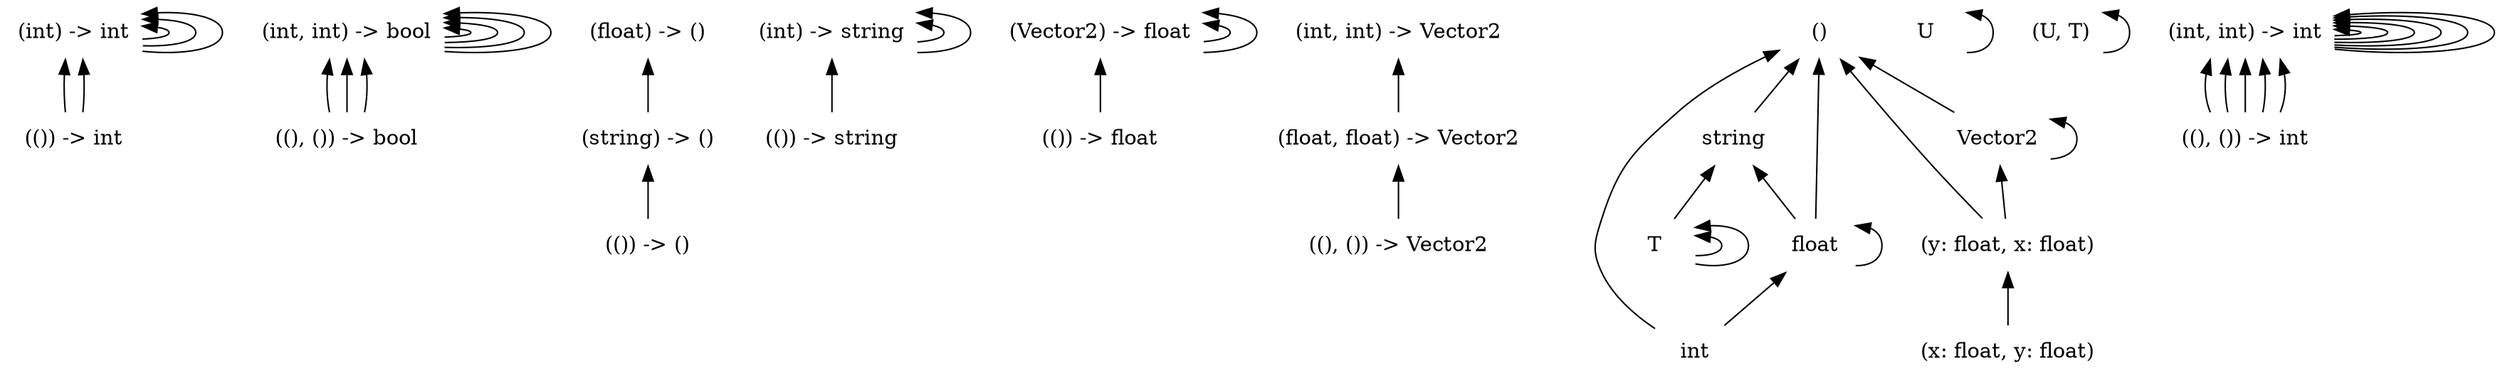 digraph order {
  graph [
    size = "30,10"
    ];
  node [
    shape = none
    ];
  edge [
    dir = back
    ];
  "(()) -> int"
  "(int) -> int"
  "((), ()) -> bool"
  "(int, int) -> bool"
  "(()) -> ()"
  "(string) -> ()"
  "(()) -> string"
  "(int) -> string"
  "(()) -> float"
  "(Vector2) -> float"
  "((), ()) -> Vector2"
  "(float, float) -> Vector2"
  "(float) -> ()"
  "(int, int) -> Vector2"
  "string"
  "Vector2"
  "(y: float, x: float)"
  "T"
  "U"
  "T"
  "T"
  "()"
  "(U, T)"
  "float"
  "int"
  "((), ()) -> int"
  "(int, int) -> int"
  "(float, float) -> Vector2" -> "((), ()) -> Vector2"
  "(int, int) -> Vector2" -> "(float, float) -> Vector2"
  "(int, int) -> int" -> "((), ()) -> int"
  "(int, int) -> int" -> "((), ()) -> int"
  "(int, int) -> int" -> "((), ()) -> int"
  "(int, int) -> int" -> "(int, int) -> int"
  "(int, int) -> int" -> "((), ()) -> int"
  "(int, int) -> int" -> "((), ()) -> int"
  "(int, int) -> int" -> "(int, int) -> int"
  "(int) -> int" -> "(int) -> int"
  "(int) -> int" -> "(()) -> int"
  "(int) -> int" -> "(()) -> int"
  "(int) -> int" -> "(int) -> int"
  "(int, int) -> int" -> "(int, int) -> int"
  "(int) -> int" -> "(int) -> int"
  "(int, int) -> int" -> "(int, int) -> int"
  "(int, int) -> bool" -> "((), ()) -> bool"
  "(int, int) -> bool" -> "(int, int) -> bool"
  "(int, int) -> bool" -> "((), ()) -> bool"
  "(int, int) -> bool" -> "((), ()) -> bool"
  "(int, int) -> bool" -> "(int, int) -> bool"
  "(int, int) -> bool" -> "(int, int) -> bool"
  "(int) -> string" -> "(()) -> string"
  "(int) -> string" -> "(int) -> string"
  "(int) -> string" -> "(int) -> string"
  "(string) -> ()" -> "(()) -> ()"
  "string" -> "T"
  "string" -> "float"
  "Vector2" -> "Vector2"
  "Vector2" -> "(y: float, x: float)"
  "(float) -> ()" -> "(string) -> ()"
  "(int, int) -> bool" -> "(int, int) -> bool"
  "(int, int) -> int" -> "(int, int) -> int"
  "(int, int) -> int" -> "(int, int) -> int"
  "(y: float, x: float)" -> "(x: float, y: float)"
  "T" -> "T"
  "U" -> "U"
  "T" -> "T"
  "()" -> "string"
  "()" -> "Vector2"
  "()" -> "(y: float, x: float)"
  "()" -> "float"
  "()" -> "int"
  "(U, T)" -> "(U, T)"
  "float" -> "float"
  "float" -> "int"
  "(Vector2) -> float" -> "(()) -> float"
  "(Vector2) -> float" -> "(Vector2) -> float"
  "(Vector2) -> float" -> "(Vector2) -> float"
}